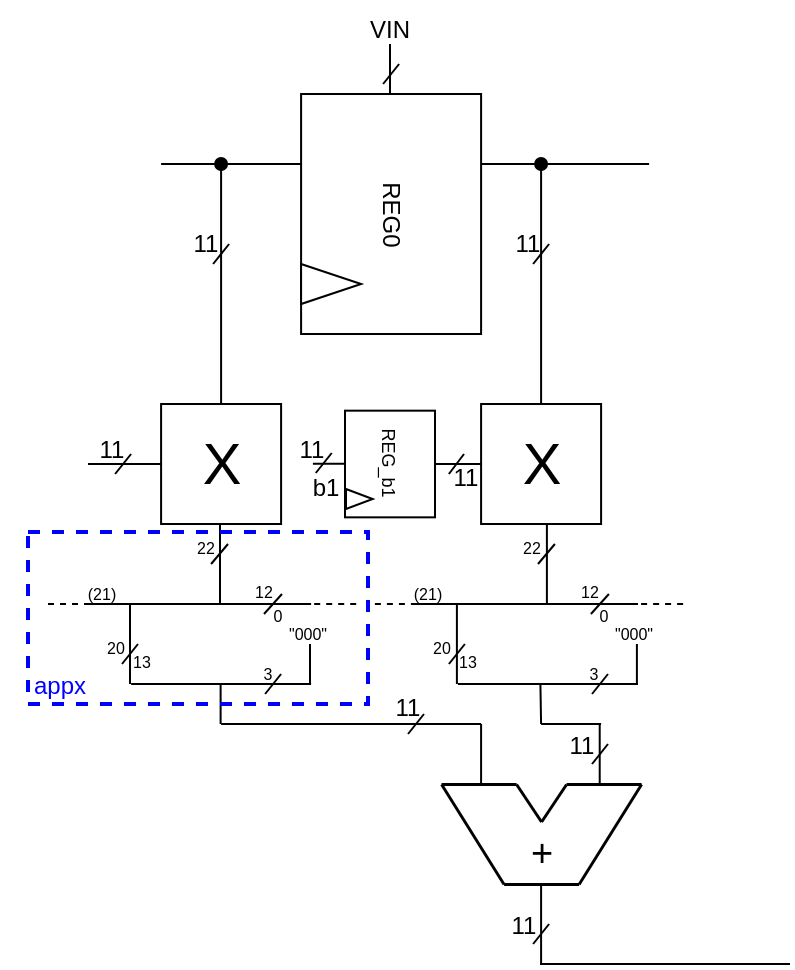 <mxfile version="28.2.7">
  <diagram name="Pagina-1" id="FWkgMRynmI9EFWddQdTc">
    <mxGraphModel dx="273" dy="2863" grid="1" gridSize="10" guides="1" tooltips="1" connect="1" arrows="1" fold="1" page="1" pageScale="1" pageWidth="1654" pageHeight="2336" math="0" shadow="0">
      <root>
        <mxCell id="0" />
        <mxCell id="1" parent="0" />
        <mxCell id="iSreJ-TO8Ud4rmnBnXO--47" value="11" style="text;html=1;whiteSpace=wrap;strokeColor=none;fillColor=none;align=center;verticalAlign=middle;rounded=0;" vertex="1" parent="1">
          <mxGeometry x="172.33" y="207.5" width="60" height="30" as="geometry" />
        </mxCell>
        <mxCell id="3Pal1T17atZr6vdGBHyb-1" value="REG0" style="rounded=0;whiteSpace=wrap;html=1;rotation=90;" parent="1" vertex="1">
          <mxGeometry x="181.545" y="60.005" width="120" height="90" as="geometry" />
        </mxCell>
        <mxCell id="3Pal1T17atZr6vdGBHyb-2" value="" style="triangle;whiteSpace=wrap;html=1;" parent="1" vertex="1">
          <mxGeometry x="196.545" y="130.005" width="30" height="20" as="geometry" />
        </mxCell>
        <mxCell id="3Pal1T17atZr6vdGBHyb-3" value="" style="endArrow=none;html=1;rounded=0;" parent="1" edge="1">
          <mxGeometry width="50" height="50" relative="1" as="geometry">
            <mxPoint x="126.545" y="80.005" as="sourcePoint" />
            <mxPoint x="196.545" y="80.005" as="targetPoint" />
          </mxGeometry>
        </mxCell>
        <mxCell id="3Pal1T17atZr6vdGBHyb-4" value="" style="endArrow=none;html=1;rounded=0;" parent="1" edge="1">
          <mxGeometry width="50" height="50" relative="1" as="geometry">
            <mxPoint x="286.545" y="80.005" as="sourcePoint" />
            <mxPoint x="370.545" y="80.005" as="targetPoint" />
          </mxGeometry>
        </mxCell>
        <mxCell id="3Pal1T17atZr6vdGBHyb-5" value="" style="endArrow=oval;html=1;rounded=0;startArrow=none;startFill=0;endFill=1;" parent="1" edge="1">
          <mxGeometry width="50" height="50" relative="1" as="geometry">
            <mxPoint x="156.545" y="200.005" as="sourcePoint" />
            <mxPoint x="156.545" y="80.005" as="targetPoint" />
          </mxGeometry>
        </mxCell>
        <mxCell id="3Pal1T17atZr6vdGBHyb-6" value="&lt;div style=&quot;line-height: 230%;&quot;&gt;&lt;font style=&quot;font-size: 29px; line-height: 140%;&quot;&gt;X&lt;/font&gt;&lt;/div&gt;" style="whiteSpace=wrap;html=1;aspect=fixed;" parent="1" vertex="1">
          <mxGeometry x="126.545" y="200.005" width="60" height="60" as="geometry" />
        </mxCell>
        <mxCell id="3Pal1T17atZr6vdGBHyb-8" value="" style="endArrow=none;html=1;rounded=0;" parent="1" edge="1">
          <mxGeometry width="50" height="50" relative="1" as="geometry">
            <mxPoint x="156" y="300" as="sourcePoint" />
            <mxPoint x="156" y="260.005" as="targetPoint" />
          </mxGeometry>
        </mxCell>
        <mxCell id="3Pal1T17atZr6vdGBHyb-9" value="" style="endArrow=oval;html=1;rounded=0;startArrow=none;startFill=0;endFill=1;" parent="1" edge="1">
          <mxGeometry width="50" height="50" relative="1" as="geometry">
            <mxPoint x="316.545" y="200.005" as="sourcePoint" />
            <mxPoint x="316.545" y="80.005" as="targetPoint" />
          </mxGeometry>
        </mxCell>
        <mxCell id="3Pal1T17atZr6vdGBHyb-10" value="&lt;div style=&quot;line-height: 230%;&quot;&gt;&lt;font style=&quot;font-size: 29px; line-height: 140%;&quot;&gt;X&lt;/font&gt;&lt;/div&gt;" style="whiteSpace=wrap;html=1;aspect=fixed;" parent="1" vertex="1">
          <mxGeometry x="286.545" y="200.005" width="60" height="60" as="geometry" />
        </mxCell>
        <mxCell id="3Pal1T17atZr6vdGBHyb-13" value="" style="endArrow=none;html=1;rounded=0;strokeWidth=1.5;" parent="1" edge="1">
          <mxGeometry width="50" height="50" relative="1" as="geometry">
            <mxPoint x="266.545" y="390.005" as="sourcePoint" />
            <mxPoint x="304.045" y="390.005" as="targetPoint" />
          </mxGeometry>
        </mxCell>
        <mxCell id="3Pal1T17atZr6vdGBHyb-14" value="" style="endArrow=none;html=1;rounded=0;strokeWidth=1.5;" parent="1" edge="1">
          <mxGeometry width="50" height="50" relative="1" as="geometry">
            <mxPoint x="329.045" y="390.005" as="sourcePoint" />
            <mxPoint x="366.545" y="390.005" as="targetPoint" />
          </mxGeometry>
        </mxCell>
        <mxCell id="3Pal1T17atZr6vdGBHyb-15" value="" style="endArrow=none;html=1;rounded=0;strokeWidth=1.5;" parent="1" edge="1">
          <mxGeometry width="50" height="50" relative="1" as="geometry">
            <mxPoint x="297.795" y="440.005" as="sourcePoint" />
            <mxPoint x="335.295" y="440.005" as="targetPoint" />
          </mxGeometry>
        </mxCell>
        <mxCell id="3Pal1T17atZr6vdGBHyb-16" value="" style="endArrow=none;html=1;rounded=0;strokeWidth=1.5;" parent="1" edge="1">
          <mxGeometry width="50" height="50" relative="1" as="geometry">
            <mxPoint x="335.295" y="440.005" as="sourcePoint" />
            <mxPoint x="366.545" y="390.005" as="targetPoint" />
          </mxGeometry>
        </mxCell>
        <mxCell id="3Pal1T17atZr6vdGBHyb-17" value="" style="endArrow=none;html=1;rounded=0;strokeWidth=1.5;" parent="1" edge="1">
          <mxGeometry width="50" height="50" relative="1" as="geometry">
            <mxPoint x="266.545" y="390.005" as="sourcePoint" />
            <mxPoint x="297.795" y="440.005" as="targetPoint" />
          </mxGeometry>
        </mxCell>
        <mxCell id="3Pal1T17atZr6vdGBHyb-18" value="" style="endArrow=none;html=1;rounded=0;strokeWidth=1.5;" parent="1" edge="1">
          <mxGeometry width="50" height="50" relative="1" as="geometry">
            <mxPoint x="304.045" y="390.005" as="sourcePoint" />
            <mxPoint x="316.545" y="408.755" as="targetPoint" />
          </mxGeometry>
        </mxCell>
        <mxCell id="3Pal1T17atZr6vdGBHyb-19" value="" style="endArrow=none;html=1;rounded=0;strokeWidth=1.5;" parent="1" edge="1">
          <mxGeometry width="50" height="50" relative="1" as="geometry">
            <mxPoint x="329.045" y="390.005" as="sourcePoint" />
            <mxPoint x="316.545" y="408.755" as="targetPoint" />
          </mxGeometry>
        </mxCell>
        <mxCell id="3Pal1T17atZr6vdGBHyb-20" value="" style="endArrow=none;html=1;rounded=0;entryX=0.5;entryY=1;entryDx=0;entryDy=0;" parent="1" edge="1">
          <mxGeometry width="50" height="50" relative="1" as="geometry">
            <mxPoint x="156.305" y="360.005" as="sourcePoint" />
            <mxPoint x="156.305" y="340.005" as="targetPoint" />
          </mxGeometry>
        </mxCell>
        <mxCell id="3Pal1T17atZr6vdGBHyb-21" value="" style="endArrow=none;html=1;rounded=0;" parent="1" edge="1">
          <mxGeometry width="50" height="50" relative="1" as="geometry">
            <mxPoint x="156.545" y="360.005" as="sourcePoint" />
            <mxPoint x="286.545" y="360.005" as="targetPoint" />
          </mxGeometry>
        </mxCell>
        <mxCell id="3Pal1T17atZr6vdGBHyb-22" value="" style="endArrow=none;html=1;rounded=0;" parent="1" edge="1">
          <mxGeometry width="50" height="50" relative="1" as="geometry">
            <mxPoint x="286.545" y="390.005" as="sourcePoint" />
            <mxPoint x="286.545" y="360.005" as="targetPoint" />
          </mxGeometry>
        </mxCell>
        <mxCell id="3Pal1T17atZr6vdGBHyb-23" value="" style="endArrow=none;html=1;rounded=0;" parent="1" edge="1">
          <mxGeometry width="50" height="50" relative="1" as="geometry">
            <mxPoint x="316.545" y="480.005" as="sourcePoint" />
            <mxPoint x="316.545" y="440.005" as="targetPoint" />
          </mxGeometry>
        </mxCell>
        <mxCell id="3Pal1T17atZr6vdGBHyb-24" value="" style="endArrow=none;html=1;rounded=0;" parent="1" edge="1">
          <mxGeometry width="50" height="50" relative="1" as="geometry">
            <mxPoint x="316.545" y="360.005" as="sourcePoint" />
            <mxPoint x="316.205" y="340.005" as="targetPoint" />
          </mxGeometry>
        </mxCell>
        <mxCell id="3Pal1T17atZr6vdGBHyb-25" value="" style="endArrow=none;html=1;rounded=0;" parent="1" edge="1">
          <mxGeometry width="50" height="50" relative="1" as="geometry">
            <mxPoint x="345.855" y="390.005" as="sourcePoint" />
            <mxPoint x="345.855" y="360.005" as="targetPoint" />
          </mxGeometry>
        </mxCell>
        <mxCell id="3Pal1T17atZr6vdGBHyb-26" value="" style="endArrow=none;html=1;rounded=0;" parent="1" edge="1">
          <mxGeometry width="50" height="50" relative="1" as="geometry">
            <mxPoint x="316.545" y="360.005" as="sourcePoint" />
            <mxPoint x="346.545" y="360.005" as="targetPoint" />
          </mxGeometry>
        </mxCell>
        <mxCell id="3Pal1T17atZr6vdGBHyb-28" value="" style="endArrow=none;html=1;rounded=0;" parent="1" edge="1">
          <mxGeometry width="50" height="50" relative="1" as="geometry">
            <mxPoint x="316" y="480" as="sourcePoint" />
            <mxPoint x="441" y="480" as="targetPoint" />
          </mxGeometry>
        </mxCell>
        <mxCell id="3Pal1T17atZr6vdGBHyb-29" value="" style="endArrow=none;html=1;rounded=0;startArrow=none;startFill=0;endFill=0;" parent="1" edge="1">
          <mxGeometry width="50" height="50" relative="1" as="geometry">
            <mxPoint x="241" y="45" as="sourcePoint" />
            <mxPoint x="241" y="20" as="targetPoint" />
          </mxGeometry>
        </mxCell>
        <mxCell id="3Pal1T17atZr6vdGBHyb-30" value="" style="endArrow=none;html=1;rounded=0;" parent="1" edge="1">
          <mxGeometry width="50" height="50" relative="1" as="geometry">
            <mxPoint x="90" y="300" as="sourcePoint" />
            <mxPoint x="201.55" y="300" as="targetPoint" />
          </mxGeometry>
        </mxCell>
        <mxCell id="3Pal1T17atZr6vdGBHyb-31" value="" style="endArrow=none;html=1;rounded=0;" parent="1" edge="1">
          <mxGeometry width="50" height="50" relative="1" as="geometry">
            <mxPoint x="111.55" y="340" as="sourcePoint" />
            <mxPoint x="201.55" y="340" as="targetPoint" />
          </mxGeometry>
        </mxCell>
        <mxCell id="3Pal1T17atZr6vdGBHyb-32" value="" style="endArrow=none;html=1;rounded=0;" parent="1" edge="1">
          <mxGeometry width="50" height="50" relative="1" as="geometry">
            <mxPoint x="201" y="340" as="sourcePoint" />
            <mxPoint x="201" y="320" as="targetPoint" />
          </mxGeometry>
        </mxCell>
        <mxCell id="3Pal1T17atZr6vdGBHyb-33" value="" style="endArrow=none;html=1;rounded=0;" parent="1" edge="1">
          <mxGeometry width="50" height="50" relative="1" as="geometry">
            <mxPoint x="111" y="340" as="sourcePoint" />
            <mxPoint x="111" y="300" as="targetPoint" />
          </mxGeometry>
        </mxCell>
        <mxCell id="3Pal1T17atZr6vdGBHyb-34" value="" style="endArrow=none;html=1;rounded=0;dashed=1;" parent="1" edge="1">
          <mxGeometry width="50" height="50" relative="1" as="geometry">
            <mxPoint x="203.1" y="300" as="sourcePoint" />
            <mxPoint x="226.55" y="300" as="targetPoint" />
          </mxGeometry>
        </mxCell>
        <mxCell id="3Pal1T17atZr6vdGBHyb-35" value="" style="endArrow=none;html=1;rounded=0;" parent="1" edge="1">
          <mxGeometry width="50" height="50" relative="1" as="geometry">
            <mxPoint x="151.55" y="280" as="sourcePoint" />
            <mxPoint x="160" y="270" as="targetPoint" />
          </mxGeometry>
        </mxCell>
        <mxCell id="3Pal1T17atZr6vdGBHyb-36" value="" style="endArrow=none;html=1;rounded=0;" parent="1" edge="1">
          <mxGeometry width="50" height="50" relative="1" as="geometry">
            <mxPoint x="107" y="330" as="sourcePoint" />
            <mxPoint x="115" y="320" as="targetPoint" />
          </mxGeometry>
        </mxCell>
        <mxCell id="3Pal1T17atZr6vdGBHyb-37" value="" style="endArrow=none;html=1;rounded=0;" parent="1" edge="1">
          <mxGeometry width="50" height="50" relative="1" as="geometry">
            <mxPoint x="178.55" y="345" as="sourcePoint" />
            <mxPoint x="186.55" y="335" as="targetPoint" />
          </mxGeometry>
        </mxCell>
        <mxCell id="3Pal1T17atZr6vdGBHyb-38" value="" style="endArrow=none;html=1;rounded=0;" parent="1" edge="1">
          <mxGeometry width="50" height="50" relative="1" as="geometry">
            <mxPoint x="250" y="365" as="sourcePoint" />
            <mxPoint x="258" y="355" as="targetPoint" />
          </mxGeometry>
        </mxCell>
        <mxCell id="3Pal1T17atZr6vdGBHyb-48" value="" style="endArrow=none;html=1;rounded=0;" parent="1" edge="1">
          <mxGeometry width="50" height="50" relative="1" as="geometry">
            <mxPoint x="342" y="380" as="sourcePoint" />
            <mxPoint x="350" y="370" as="targetPoint" />
          </mxGeometry>
        </mxCell>
        <mxCell id="3Pal1T17atZr6vdGBHyb-49" value="" style="endArrow=none;html=1;rounded=0;" parent="1" edge="1">
          <mxGeometry width="50" height="50" relative="1" as="geometry">
            <mxPoint x="312.55" y="470" as="sourcePoint" />
            <mxPoint x="320.55" y="460" as="targetPoint" />
          </mxGeometry>
        </mxCell>
        <mxCell id="3Pal1T17atZr6vdGBHyb-50" value="" style="endArrow=none;html=1;rounded=0;" parent="1" edge="1">
          <mxGeometry width="50" height="50" relative="1" as="geometry">
            <mxPoint x="152.55" y="130" as="sourcePoint" />
            <mxPoint x="160.55" y="120" as="targetPoint" />
          </mxGeometry>
        </mxCell>
        <mxCell id="3Pal1T17atZr6vdGBHyb-51" value="" style="endArrow=none;html=1;rounded=0;" parent="1" edge="1">
          <mxGeometry width="50" height="50" relative="1" as="geometry">
            <mxPoint x="312.55" y="130" as="sourcePoint" />
            <mxPoint x="320.55" y="120" as="targetPoint" />
          </mxGeometry>
        </mxCell>
        <mxCell id="3Pal1T17atZr6vdGBHyb-52" value="" style="endArrow=none;html=1;rounded=0;" parent="1" edge="1">
          <mxGeometry width="50" height="50" relative="1" as="geometry">
            <mxPoint x="237.55" y="40" as="sourcePoint" />
            <mxPoint x="245.55" y="30" as="targetPoint" />
          </mxGeometry>
        </mxCell>
        <mxCell id="3Pal1T17atZr6vdGBHyb-54" value="" style="endArrow=none;html=1;rounded=0;" parent="1" edge="1">
          <mxGeometry width="50" height="50" relative="1" as="geometry">
            <mxPoint x="90" y="230" as="sourcePoint" />
            <mxPoint x="126.55" y="230" as="targetPoint" />
          </mxGeometry>
        </mxCell>
        <mxCell id="3Pal1T17atZr6vdGBHyb-55" value="" style="endArrow=none;html=1;rounded=0;" parent="1" edge="1">
          <mxGeometry width="50" height="50" relative="1" as="geometry">
            <mxPoint x="103.55" y="235" as="sourcePoint" />
            <mxPoint x="111.55" y="225" as="targetPoint" />
          </mxGeometry>
        </mxCell>
        <mxCell id="3Pal1T17atZr6vdGBHyb-56" value="" style="endArrow=none;html=1;rounded=0;" parent="1" edge="1">
          <mxGeometry width="50" height="50" relative="1" as="geometry">
            <mxPoint x="260" y="230" as="sourcePoint" />
            <mxPoint x="286.55" y="230" as="targetPoint" />
          </mxGeometry>
        </mxCell>
        <mxCell id="3Pal1T17atZr6vdGBHyb-57" value="" style="endArrow=none;html=1;rounded=0;" parent="1" edge="1">
          <mxGeometry width="50" height="50" relative="1" as="geometry">
            <mxPoint x="270.45" y="235" as="sourcePoint" />
            <mxPoint x="278" y="225" as="targetPoint" />
          </mxGeometry>
        </mxCell>
        <mxCell id="iSreJ-TO8Ud4rmnBnXO--3" value="VIN" style="text;html=1;whiteSpace=wrap;strokeColor=none;fillColor=none;align=center;verticalAlign=middle;rounded=0;" vertex="1" parent="1">
          <mxGeometry x="211" y="-2" width="60" height="30" as="geometry" />
        </mxCell>
        <mxCell id="iSreJ-TO8Ud4rmnBnXO--4" value="11" style="text;html=1;whiteSpace=wrap;strokeColor=none;fillColor=none;align=center;verticalAlign=middle;rounded=0;" vertex="1" parent="1">
          <mxGeometry x="119" y="105" width="60" height="30" as="geometry" />
        </mxCell>
        <mxCell id="iSreJ-TO8Ud4rmnBnXO--5" value="11" style="text;html=1;whiteSpace=wrap;strokeColor=none;fillColor=none;align=center;verticalAlign=middle;rounded=0;" vertex="1" parent="1">
          <mxGeometry x="280" y="105" width="60" height="30" as="geometry" />
        </mxCell>
        <mxCell id="iSreJ-TO8Ud4rmnBnXO--6" value="11" style="text;html=1;whiteSpace=wrap;strokeColor=none;fillColor=none;align=center;verticalAlign=middle;rounded=0;" vertex="1" parent="1">
          <mxGeometry x="72" y="208" width="60" height="30" as="geometry" />
        </mxCell>
        <mxCell id="iSreJ-TO8Ud4rmnBnXO--8" value="" style="endArrow=none;html=1;rounded=0;dashed=1;" edge="1" parent="1">
          <mxGeometry width="50" height="50" relative="1" as="geometry">
            <mxPoint x="70" y="300" as="sourcePoint" />
            <mxPoint x="93.45" y="300" as="targetPoint" />
          </mxGeometry>
        </mxCell>
        <mxCell id="iSreJ-TO8Ud4rmnBnXO--9" value="" style="endArrow=none;html=1;rounded=0;" edge="1" parent="1">
          <mxGeometry width="50" height="50" relative="1" as="geometry">
            <mxPoint x="178" y="305" as="sourcePoint" />
            <mxPoint x="187" y="295" as="targetPoint" />
          </mxGeometry>
        </mxCell>
        <mxCell id="iSreJ-TO8Ud4rmnBnXO--10" value="(21)" style="text;html=1;whiteSpace=wrap;strokeColor=none;fillColor=none;align=center;verticalAlign=middle;rounded=0;fontSize=8;" vertex="1" parent="1">
          <mxGeometry x="66.55" y="280" width="60" height="30" as="geometry" />
        </mxCell>
        <mxCell id="iSreJ-TO8Ud4rmnBnXO--11" value="12" style="text;html=1;whiteSpace=wrap;strokeColor=none;fillColor=none;align=center;verticalAlign=middle;rounded=0;fontSize=8;" vertex="1" parent="1">
          <mxGeometry x="148" y="279" width="60" height="30" as="geometry" />
        </mxCell>
        <mxCell id="iSreJ-TO8Ud4rmnBnXO--12" value="0" style="text;html=1;whiteSpace=wrap;strokeColor=none;fillColor=none;align=center;verticalAlign=middle;rounded=0;fontSize=8;" vertex="1" parent="1">
          <mxGeometry x="155" y="291" width="60" height="30" as="geometry" />
        </mxCell>
        <mxCell id="iSreJ-TO8Ud4rmnBnXO--13" value="20" style="text;html=1;whiteSpace=wrap;strokeColor=none;fillColor=none;align=center;verticalAlign=middle;rounded=0;fontSize=8;" vertex="1" parent="1">
          <mxGeometry x="74" y="307" width="60" height="30" as="geometry" />
        </mxCell>
        <mxCell id="iSreJ-TO8Ud4rmnBnXO--14" value="13" style="text;html=1;whiteSpace=wrap;strokeColor=none;fillColor=none;align=center;verticalAlign=middle;rounded=0;fontSize=8;" vertex="1" parent="1">
          <mxGeometry x="87" y="314" width="60" height="30" as="geometry" />
        </mxCell>
        <mxCell id="iSreJ-TO8Ud4rmnBnXO--15" value="3" style="text;html=1;whiteSpace=wrap;strokeColor=none;fillColor=none;align=center;verticalAlign=middle;rounded=0;fontSize=8;" vertex="1" parent="1">
          <mxGeometry x="150" y="320" width="60" height="30" as="geometry" />
        </mxCell>
        <mxCell id="iSreJ-TO8Ud4rmnBnXO--16" value="&quot;000&quot;" style="text;html=1;whiteSpace=wrap;strokeColor=none;fillColor=none;align=center;verticalAlign=middle;rounded=0;fontSize=8;" vertex="1" parent="1">
          <mxGeometry x="170" y="300" width="60" height="30" as="geometry" />
        </mxCell>
        <mxCell id="iSreJ-TO8Ud4rmnBnXO--17" value="22" style="text;html=1;whiteSpace=wrap;strokeColor=none;fillColor=none;align=center;verticalAlign=middle;rounded=0;fontSize=8;" vertex="1" parent="1">
          <mxGeometry x="119" y="257" width="60" height="30" as="geometry" />
        </mxCell>
        <mxCell id="iSreJ-TO8Ud4rmnBnXO--18" value="&lt;font style=&quot;font-size: 12px;&quot;&gt;11&lt;/font&gt;" style="text;html=1;whiteSpace=wrap;strokeColor=none;fillColor=none;align=center;verticalAlign=middle;rounded=0;fontSize=8;" vertex="1" parent="1">
          <mxGeometry x="220" y="337" width="60" height="30" as="geometry" />
        </mxCell>
        <mxCell id="iSreJ-TO8Ud4rmnBnXO--19" value="&lt;font style=&quot;font-size: 12px;&quot;&gt;11&lt;/font&gt;" style="text;html=1;whiteSpace=wrap;strokeColor=none;fillColor=none;align=center;verticalAlign=middle;rounded=0;fontSize=8;" vertex="1" parent="1">
          <mxGeometry x="307" y="356" width="60" height="30" as="geometry" />
        </mxCell>
        <mxCell id="iSreJ-TO8Ud4rmnBnXO--20" value="" style="endArrow=none;html=1;rounded=0;" edge="1" parent="1">
          <mxGeometry width="50" height="50" relative="1" as="geometry">
            <mxPoint x="319.45" y="300" as="sourcePoint" />
            <mxPoint x="319.45" y="260.005" as="targetPoint" />
          </mxGeometry>
        </mxCell>
        <mxCell id="iSreJ-TO8Ud4rmnBnXO--21" value="" style="endArrow=none;html=1;rounded=0;" edge="1" parent="1">
          <mxGeometry width="50" height="50" relative="1" as="geometry">
            <mxPoint x="253.45" y="300" as="sourcePoint" />
            <mxPoint x="365" y="300" as="targetPoint" />
          </mxGeometry>
        </mxCell>
        <mxCell id="iSreJ-TO8Ud4rmnBnXO--22" value="" style="endArrow=none;html=1;rounded=0;" edge="1" parent="1">
          <mxGeometry width="50" height="50" relative="1" as="geometry">
            <mxPoint x="275" y="340" as="sourcePoint" />
            <mxPoint x="365" y="340" as="targetPoint" />
          </mxGeometry>
        </mxCell>
        <mxCell id="iSreJ-TO8Ud4rmnBnXO--23" value="" style="endArrow=none;html=1;rounded=0;" edge="1" parent="1">
          <mxGeometry width="50" height="50" relative="1" as="geometry">
            <mxPoint x="364.45" y="340" as="sourcePoint" />
            <mxPoint x="364.45" y="320" as="targetPoint" />
          </mxGeometry>
        </mxCell>
        <mxCell id="iSreJ-TO8Ud4rmnBnXO--24" value="" style="endArrow=none;html=1;rounded=0;" edge="1" parent="1">
          <mxGeometry width="50" height="50" relative="1" as="geometry">
            <mxPoint x="274.45" y="340" as="sourcePoint" />
            <mxPoint x="274.45" y="300" as="targetPoint" />
          </mxGeometry>
        </mxCell>
        <mxCell id="iSreJ-TO8Ud4rmnBnXO--25" value="" style="endArrow=none;html=1;rounded=0;dashed=1;" edge="1" parent="1">
          <mxGeometry width="50" height="50" relative="1" as="geometry">
            <mxPoint x="366.55" y="300" as="sourcePoint" />
            <mxPoint x="390" y="300" as="targetPoint" />
          </mxGeometry>
        </mxCell>
        <mxCell id="iSreJ-TO8Ud4rmnBnXO--26" value="" style="endArrow=none;html=1;rounded=0;" edge="1" parent="1">
          <mxGeometry width="50" height="50" relative="1" as="geometry">
            <mxPoint x="315" y="280" as="sourcePoint" />
            <mxPoint x="323.45" y="270" as="targetPoint" />
          </mxGeometry>
        </mxCell>
        <mxCell id="iSreJ-TO8Ud4rmnBnXO--27" value="" style="endArrow=none;html=1;rounded=0;" edge="1" parent="1">
          <mxGeometry width="50" height="50" relative="1" as="geometry">
            <mxPoint x="270.45" y="330" as="sourcePoint" />
            <mxPoint x="278.45" y="320" as="targetPoint" />
          </mxGeometry>
        </mxCell>
        <mxCell id="iSreJ-TO8Ud4rmnBnXO--28" value="" style="endArrow=none;html=1;rounded=0;" edge="1" parent="1">
          <mxGeometry width="50" height="50" relative="1" as="geometry">
            <mxPoint x="342" y="345" as="sourcePoint" />
            <mxPoint x="350" y="335" as="targetPoint" />
          </mxGeometry>
        </mxCell>
        <mxCell id="iSreJ-TO8Ud4rmnBnXO--29" value="" style="endArrow=none;html=1;rounded=0;dashed=1;" edge="1" parent="1">
          <mxGeometry width="50" height="50" relative="1" as="geometry">
            <mxPoint x="233.45" y="300" as="sourcePoint" />
            <mxPoint x="256.9" y="300" as="targetPoint" />
          </mxGeometry>
        </mxCell>
        <mxCell id="iSreJ-TO8Ud4rmnBnXO--30" value="" style="endArrow=none;html=1;rounded=0;" edge="1" parent="1">
          <mxGeometry width="50" height="50" relative="1" as="geometry">
            <mxPoint x="341.45" y="305" as="sourcePoint" />
            <mxPoint x="350.45" y="295" as="targetPoint" />
          </mxGeometry>
        </mxCell>
        <mxCell id="iSreJ-TO8Ud4rmnBnXO--31" value="(21)" style="text;html=1;whiteSpace=wrap;strokeColor=none;fillColor=none;align=center;verticalAlign=middle;rounded=0;fontSize=8;" vertex="1" parent="1">
          <mxGeometry x="230" y="280" width="60" height="30" as="geometry" />
        </mxCell>
        <mxCell id="iSreJ-TO8Ud4rmnBnXO--32" value="12" style="text;html=1;whiteSpace=wrap;strokeColor=none;fillColor=none;align=center;verticalAlign=middle;rounded=0;fontSize=8;" vertex="1" parent="1">
          <mxGeometry x="311.45" y="279" width="60" height="30" as="geometry" />
        </mxCell>
        <mxCell id="iSreJ-TO8Ud4rmnBnXO--33" value="0" style="text;html=1;whiteSpace=wrap;strokeColor=none;fillColor=none;align=center;verticalAlign=middle;rounded=0;fontSize=8;" vertex="1" parent="1">
          <mxGeometry x="318.45" y="291" width="60" height="30" as="geometry" />
        </mxCell>
        <mxCell id="iSreJ-TO8Ud4rmnBnXO--34" value="20" style="text;html=1;whiteSpace=wrap;strokeColor=none;fillColor=none;align=center;verticalAlign=middle;rounded=0;fontSize=8;" vertex="1" parent="1">
          <mxGeometry x="237.45" y="307" width="60" height="30" as="geometry" />
        </mxCell>
        <mxCell id="iSreJ-TO8Ud4rmnBnXO--35" value="13" style="text;html=1;whiteSpace=wrap;strokeColor=none;fillColor=none;align=center;verticalAlign=middle;rounded=0;fontSize=8;" vertex="1" parent="1">
          <mxGeometry x="250.45" y="314" width="60" height="30" as="geometry" />
        </mxCell>
        <mxCell id="iSreJ-TO8Ud4rmnBnXO--36" value="3" style="text;html=1;whiteSpace=wrap;strokeColor=none;fillColor=none;align=center;verticalAlign=middle;rounded=0;fontSize=8;" vertex="1" parent="1">
          <mxGeometry x="313.45" y="320" width="60" height="30" as="geometry" />
        </mxCell>
        <mxCell id="iSreJ-TO8Ud4rmnBnXO--37" value="&quot;000&quot;" style="text;html=1;whiteSpace=wrap;strokeColor=none;fillColor=none;align=center;verticalAlign=middle;rounded=0;fontSize=8;" vertex="1" parent="1">
          <mxGeometry x="333.45" y="300" width="60" height="30" as="geometry" />
        </mxCell>
        <mxCell id="iSreJ-TO8Ud4rmnBnXO--38" value="22" style="text;html=1;whiteSpace=wrap;strokeColor=none;fillColor=none;align=center;verticalAlign=middle;rounded=0;fontSize=8;" vertex="1" parent="1">
          <mxGeometry x="282.45" y="257" width="60" height="30" as="geometry" />
        </mxCell>
        <mxCell id="iSreJ-TO8Ud4rmnBnXO--39" value="&lt;font style=&quot;font-size: 12px;&quot;&gt;11&lt;/font&gt;" style="text;html=1;whiteSpace=wrap;strokeColor=none;fillColor=none;align=center;verticalAlign=middle;rounded=0;fontSize=8;" vertex="1" parent="1">
          <mxGeometry x="278" y="446" width="60" height="30" as="geometry" />
        </mxCell>
        <mxCell id="iSreJ-TO8Ud4rmnBnXO--40" value="11" style="text;html=1;whiteSpace=wrap;strokeColor=none;fillColor=none;align=center;verticalAlign=middle;rounded=0;" vertex="1" parent="1">
          <mxGeometry x="249" y="222" width="60" height="30" as="geometry" />
        </mxCell>
        <mxCell id="iSreJ-TO8Ud4rmnBnXO--41" value="&lt;font style=&quot;font-size: 9px;&quot;&gt;REG_b1&lt;/font&gt;" style="rounded=0;whiteSpace=wrap;html=1;rotation=90;container=0;" vertex="1" parent="1">
          <mxGeometry x="214.333" y="207.5" width="53.333" height="45" as="geometry" />
        </mxCell>
        <mxCell id="iSreJ-TO8Ud4rmnBnXO--42" value="" style="triangle;whiteSpace=wrap;html=1;container=0;" vertex="1" parent="1">
          <mxGeometry x="219.0" y="242.5" width="13.333" height="10" as="geometry" />
        </mxCell>
        <mxCell id="iSreJ-TO8Ud4rmnBnXO--44" value="" style="endArrow=none;html=1;rounded=0;" edge="1" parent="1">
          <mxGeometry width="50" height="50" relative="1" as="geometry">
            <mxPoint x="202.45" y="229.84" as="sourcePoint" />
            <mxPoint x="219" y="229.84" as="targetPoint" />
          </mxGeometry>
        </mxCell>
        <mxCell id="iSreJ-TO8Ud4rmnBnXO--46" value="" style="endArrow=none;html=1;rounded=0;" edge="1" parent="1">
          <mxGeometry width="50" height="50" relative="1" as="geometry">
            <mxPoint x="203.88" y="234.5" as="sourcePoint" />
            <mxPoint x="211.88" y="224.5" as="targetPoint" />
          </mxGeometry>
        </mxCell>
        <mxCell id="iSreJ-TO8Ud4rmnBnXO--48" value="b1" style="text;html=1;whiteSpace=wrap;strokeColor=none;fillColor=none;align=center;verticalAlign=middle;rounded=0;" vertex="1" parent="1">
          <mxGeometry x="179" y="227" width="60" height="30" as="geometry" />
        </mxCell>
        <mxCell id="iSreJ-TO8Ud4rmnBnXO--49" value="&lt;font style=&quot;font-size: 19px;&quot;&gt;+&lt;/font&gt;" style="text;html=1;whiteSpace=wrap;strokeColor=none;fillColor=none;align=center;verticalAlign=middle;rounded=0;" vertex="1" parent="1">
          <mxGeometry x="286.55" y="410" width="60" height="30" as="geometry" />
        </mxCell>
        <mxCell id="iSreJ-TO8Ud4rmnBnXO--50" value="" style="rounded=0;whiteSpace=wrap;html=1;dashed=1;fillColor=none;strokeColor=light-dark(#0000FF,#EDEDED);strokeWidth=2;" vertex="1" parent="1">
          <mxGeometry x="60" y="264" width="170" height="86" as="geometry" />
        </mxCell>
        <mxCell id="iSreJ-TO8Ud4rmnBnXO--51" value="&lt;font style=&quot;color: light-dark(rgb(0, 0, 255), rgb(237, 237, 237));&quot;&gt;appx&lt;/font&gt;" style="text;html=1;whiteSpace=wrap;strokeColor=none;fillColor=none;align=center;verticalAlign=middle;rounded=0;" vertex="1" parent="1">
          <mxGeometry x="46" y="326" width="60" height="30" as="geometry" />
        </mxCell>
      </root>
    </mxGraphModel>
  </diagram>
</mxfile>
